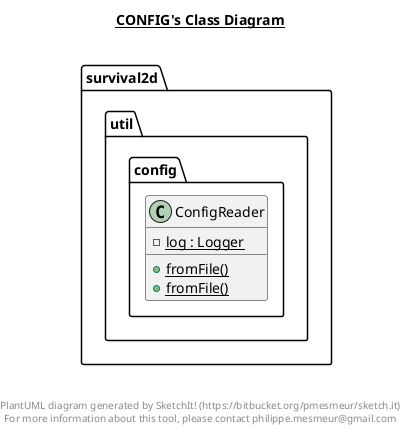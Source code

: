 @startuml

title __CONFIG's Class Diagram__\n

  namespace survival2d {
    namespace util {
      namespace config {
        class survival2d.util.config.ConfigReader {
            {static} - log : Logger
            {static} + fromFile()
            {static} + fromFile()
        }
      }
    }
  }
  



right footer


PlantUML diagram generated by SketchIt! (https://bitbucket.org/pmesmeur/sketch.it)
For more information about this tool, please contact philippe.mesmeur@gmail.com
endfooter

@enduml

